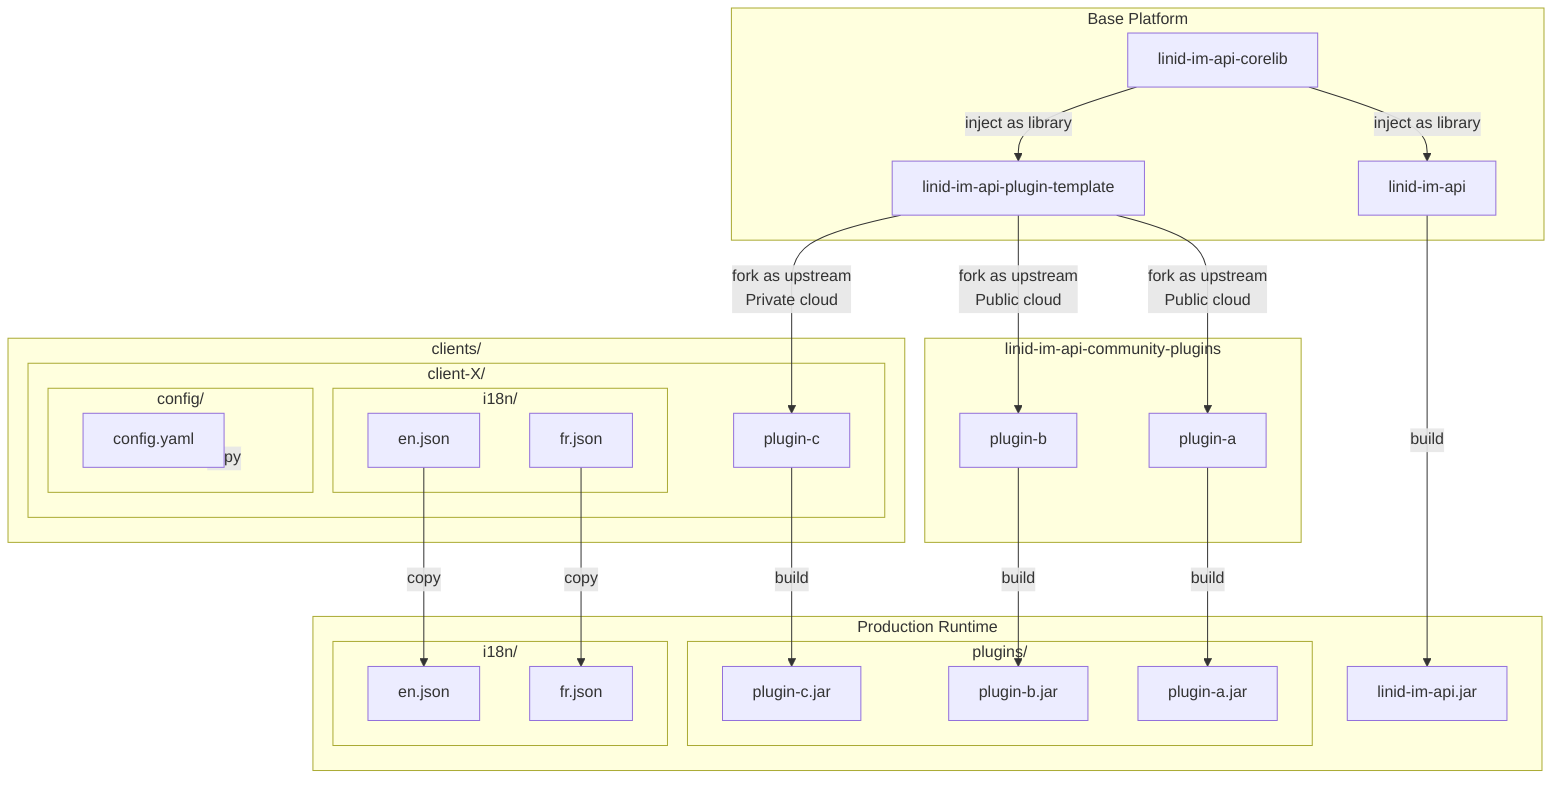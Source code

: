 graph TD

%% Group 1: Base Platform
    subgraph Base Platform
        core[linid-im-api-corelib]
        api[linid-im-api]
        template[linid-im-api-plugin-template]
    end

%% Group 2: Base Plugins
    subgraph api-plugins["linid-im-api-community-plugins"]
        pluginA[plugin-a]
        pluginB[plugin-b]
    end

%% Group 3: Clients
    subgraph clients["clients/"]
        subgraph anah["client-X/"]
            pluginC[plugin-c]
            config[config.yaml]

            subgraph i18n1["i18n/"]
                en1[en.json]
                fr1[fr.json]
            end
        end
    end

%% Group 4: Production Runtime
    subgraph Production Runtime
        dmapiJar[linid-im-api.jar]

        subgraph plugins["plugins/"]
            pluginJarA[plugin-a.jar]
            pluginJarB[plugin-b.jar]
            pluginJarC[plugin-c.jar]
        end

        subgraph config["config/"]
            configFile[config.yaml]
        end

        subgraph i18n/
            en[en.json]
            fr[fr.json]
        end
    end

%% Links - Library injections
    core -- " inject as library " --> api
    core -- " inject as library " --> template
%% Links - Forks from template
    template -- " fork as upstream<br/>Public cloud" --> pluginA
    template -- " fork as upstream<br/>Public cloud" --> pluginB
    template -- " fork as upstream<br/>Private cloud" --> pluginC
%% Links - Build output
    api -- " build " --> dmapiJar
    pluginA -- " build " --> pluginJarA
    pluginB -- " build " --> pluginJarB
    pluginC -- " build " --> pluginJarC
    config -- " copy " --> configFile
    en1 -- " copy " --> en
    fr1 -- " copy " --> fr